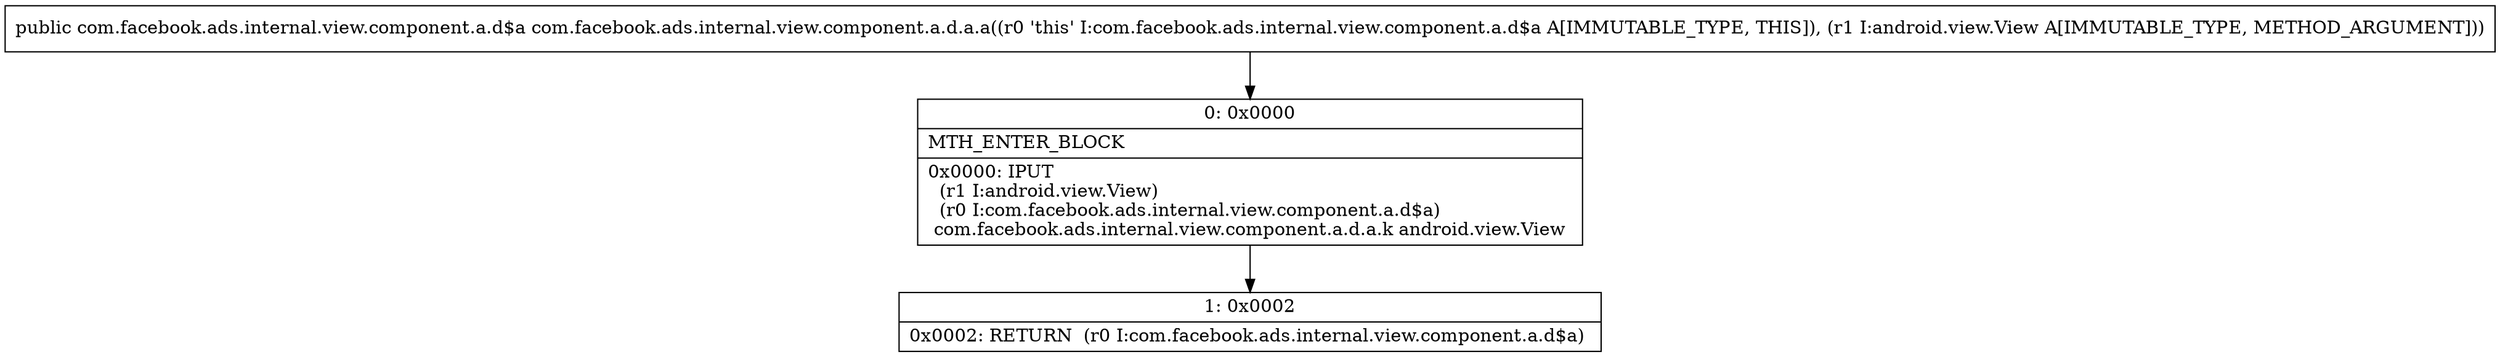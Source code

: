 digraph "CFG forcom.facebook.ads.internal.view.component.a.d.a.a(Landroid\/view\/View;)Lcom\/facebook\/ads\/internal\/view\/component\/a\/d$a;" {
Node_0 [shape=record,label="{0\:\ 0x0000|MTH_ENTER_BLOCK\l|0x0000: IPUT  \l  (r1 I:android.view.View)\l  (r0 I:com.facebook.ads.internal.view.component.a.d$a)\l com.facebook.ads.internal.view.component.a.d.a.k android.view.View \l}"];
Node_1 [shape=record,label="{1\:\ 0x0002|0x0002: RETURN  (r0 I:com.facebook.ads.internal.view.component.a.d$a) \l}"];
MethodNode[shape=record,label="{public com.facebook.ads.internal.view.component.a.d$a com.facebook.ads.internal.view.component.a.d.a.a((r0 'this' I:com.facebook.ads.internal.view.component.a.d$a A[IMMUTABLE_TYPE, THIS]), (r1 I:android.view.View A[IMMUTABLE_TYPE, METHOD_ARGUMENT])) }"];
MethodNode -> Node_0;
Node_0 -> Node_1;
}

